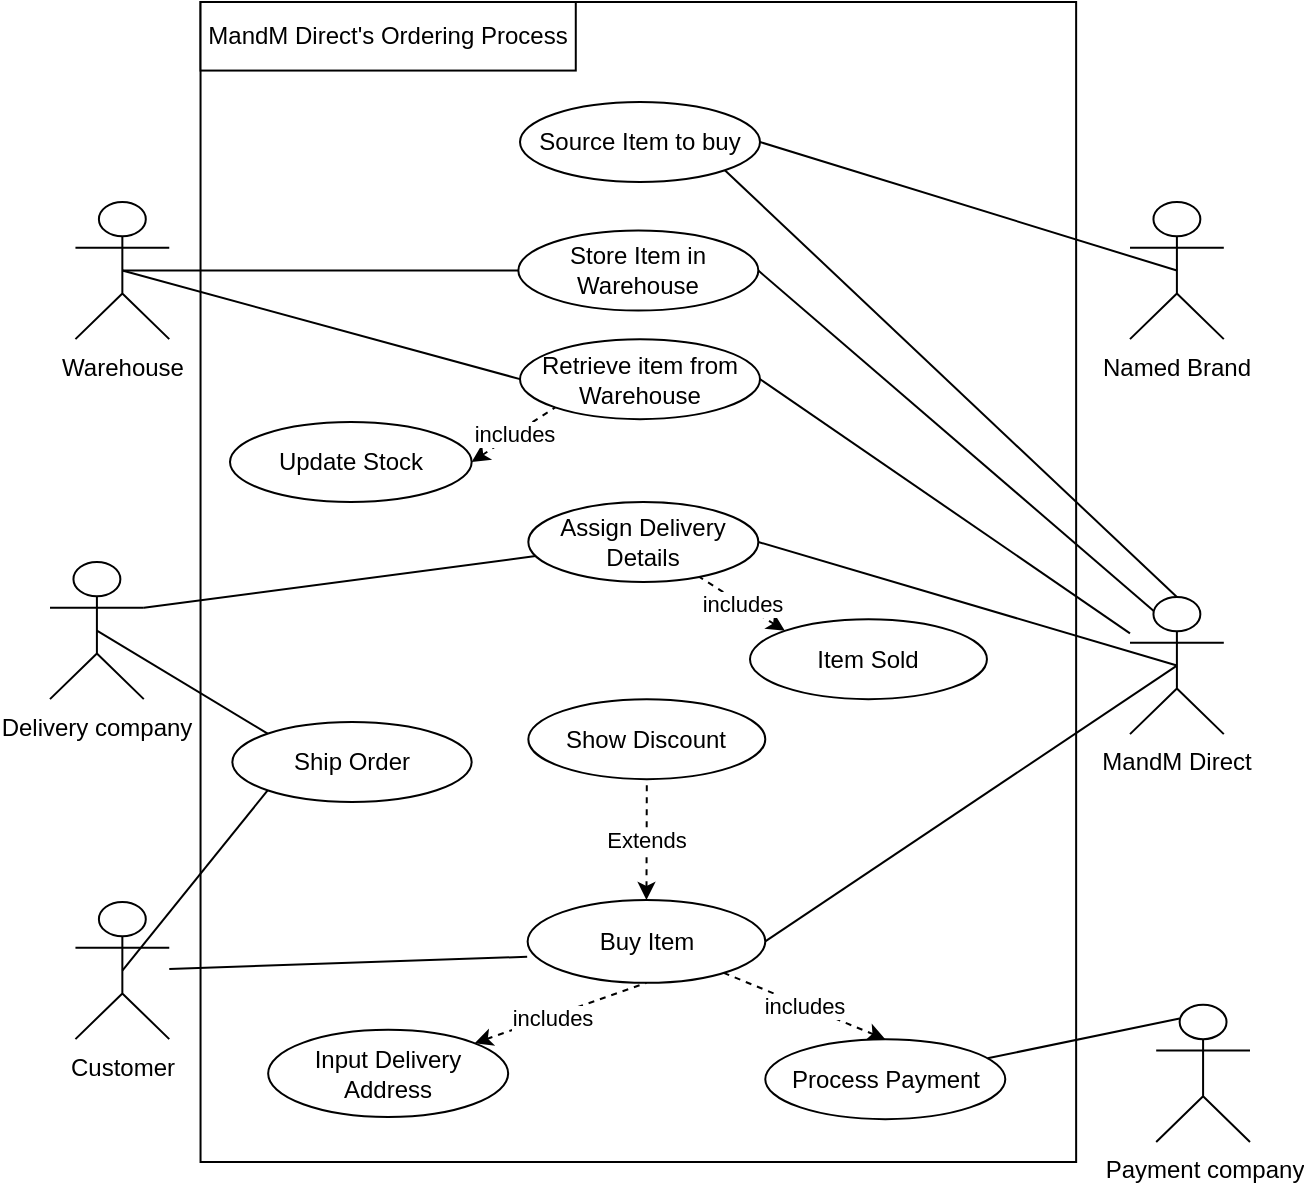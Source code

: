 <mxfile version="15.4.3" type="github">
  <diagram id="DHhrmYZk-_BRDJjHjTTv" name="Page-1">
    <mxGraphModel dx="1221" dy="644" grid="1" gridSize="10" guides="1" tooltips="1" connect="1" arrows="1" fold="1" page="1" pageScale="1" pageWidth="850" pageHeight="1100" math="0" shadow="0">
      <root>
        <mxCell id="0" />
        <mxCell id="1" parent="0" />
        <mxCell id="JzrAF8KT72Ozs5m3SB34-10" value="" style="rounded=0;whiteSpace=wrap;html=1;" parent="1" vertex="1">
          <mxGeometry x="205.27" y="60" width="437.8" height="580" as="geometry" />
        </mxCell>
        <mxCell id="JzrAF8KT72Ozs5m3SB34-1" value="Payment company" style="shape=umlActor;verticalLabelPosition=bottom;verticalAlign=top;html=1;outlineConnect=0;" parent="1" vertex="1">
          <mxGeometry x="683.093" y="561.431" width="46.907" height="68.571" as="geometry" />
        </mxCell>
        <mxCell id="XQG8gu4nsH44_S5Qix6K-11" style="edgeStyle=none;rounded=0;orthogonalLoop=1;jettySize=auto;html=1;exitX=0.25;exitY=0.1;exitDx=0;exitDy=0;exitPerimeter=0;entryX=1;entryY=0.5;entryDx=0;entryDy=0;endArrow=none;endFill=0;" edge="1" parent="1" source="JzrAF8KT72Ozs5m3SB34-2" target="XQG8gu4nsH44_S5Qix6K-9">
          <mxGeometry relative="1" as="geometry" />
        </mxCell>
        <mxCell id="JzrAF8KT72Ozs5m3SB34-2" value="MandM Direct" style="shape=umlActor;verticalLabelPosition=bottom;verticalAlign=top;html=1;outlineConnect=0;" parent="1" vertex="1">
          <mxGeometry x="669.998" y="357.5" width="46.907" height="68.571" as="geometry" />
        </mxCell>
        <mxCell id="JzrAF8KT72Ozs5m3SB34-3" value="Delivery company" style="shape=umlActor;verticalLabelPosition=bottom;verticalAlign=top;html=1;outlineConnect=0;" parent="1" vertex="1">
          <mxGeometry x="130.0" y="340.001" width="46.907" height="68.571" as="geometry" />
        </mxCell>
        <mxCell id="JzrAF8KT72Ozs5m3SB34-4" value="Customer" style="shape=umlActor;verticalLabelPosition=bottom;verticalAlign=top;html=1;outlineConnect=0;" parent="1" vertex="1">
          <mxGeometry x="142.723" y="509.996" width="46.907" height="68.571" as="geometry" />
        </mxCell>
        <mxCell id="JzrAF8KT72Ozs5m3SB34-5" value="Warehouse" style="shape=umlActor;verticalLabelPosition=bottom;verticalAlign=top;html=1;outlineConnect=0;" parent="1" vertex="1">
          <mxGeometry x="142.723" y="160" width="46.907" height="68.571" as="geometry" />
        </mxCell>
        <mxCell id="JzrAF8KT72Ozs5m3SB34-11" value="MandM Direct&#39;s Ordering Process" style="rounded=0;whiteSpace=wrap;html=1;" parent="1" vertex="1">
          <mxGeometry x="205.265" y="60" width="187.627" height="34.286" as="geometry" />
        </mxCell>
        <mxCell id="JzrAF8KT72Ozs5m3SB34-45" style="rounded=0;orthogonalLoop=1;jettySize=auto;html=1;exitX=1;exitY=0.5;exitDx=0;exitDy=0;endArrow=none;endFill=0;entryX=0.5;entryY=0.5;entryDx=0;entryDy=0;entryPerimeter=0;" parent="1" source="JzrAF8KT72Ozs5m3SB34-12" target="JzrAF8KT72Ozs5m3SB34-2" edge="1">
          <mxGeometry x="-2030.0" y="160" as="geometry" />
        </mxCell>
        <mxCell id="JzrAF8KT72Ozs5m3SB34-12" value="Buy Item" style="ellipse;whiteSpace=wrap;html=1;" parent="1" vertex="1">
          <mxGeometry x="368.82" y="509" width="118.82" height="41.43" as="geometry" />
        </mxCell>
        <mxCell id="JzrAF8KT72Ozs5m3SB34-18" value="Retrieve item from Warehouse" style="ellipse;whiteSpace=wrap;html=1;" parent="1" vertex="1">
          <mxGeometry x="365" y="228.57" width="120" height="40" as="geometry" />
        </mxCell>
        <mxCell id="JzrAF8KT72Ozs5m3SB34-46" style="rounded=0;orthogonalLoop=1;jettySize=auto;html=1;exitX=-0.002;exitY=0.685;exitDx=0;exitDy=0;endArrow=none;endFill=0;exitPerimeter=0;" parent="1" source="JzrAF8KT72Ozs5m3SB34-12" target="JzrAF8KT72Ozs5m3SB34-4" edge="1">
          <mxGeometry x="-2030.0" y="160" as="geometry">
            <mxPoint x="382.36" y="308.368" as="sourcePoint" />
            <mxPoint x="201.263" y="440" as="targetPoint" />
          </mxGeometry>
        </mxCell>
        <mxCell id="JzrAF8KT72Ozs5m3SB34-47" value="Show Discount" style="ellipse;whiteSpace=wrap;html=1;" parent="1" vertex="1">
          <mxGeometry x="369.17" y="408.57" width="118.47" height="40" as="geometry" />
        </mxCell>
        <mxCell id="JzrAF8KT72Ozs5m3SB34-48" value="Extends" style="rounded=0;orthogonalLoop=1;jettySize=auto;html=1;endArrow=none;endFill=0;startArrow=classic;startFill=1;dashed=1;" parent="1" source="JzrAF8KT72Ozs5m3SB34-12" target="JzrAF8KT72Ozs5m3SB34-47" edge="1">
          <mxGeometry x="-2030.0" y="160" as="geometry">
            <mxPoint x="360.078" y="339.141" as="sourcePoint" />
            <mxPoint x="430" y="450" as="targetPoint" />
          </mxGeometry>
        </mxCell>
        <mxCell id="JzrAF8KT72Ozs5m3SB34-52" style="rounded=0;orthogonalLoop=1;jettySize=auto;html=1;endArrow=none;endFill=0;entryX=0.5;entryY=0.5;entryDx=0;entryDy=0;entryPerimeter=0;exitX=0;exitY=0.5;exitDx=0;exitDy=0;" parent="1" source="JzrAF8KT72Ozs5m3SB34-18" target="JzrAF8KT72Ozs5m3SB34-5" edge="1">
          <mxGeometry x="-1871.26" y="80.15" as="geometry">
            <mxPoint x="490" y="210" as="sourcePoint" />
            <mxPoint x="220" y="220" as="targetPoint" />
          </mxGeometry>
        </mxCell>
        <mxCell id="JzrAF8KT72Ozs5m3SB34-56" style="rounded=0;orthogonalLoop=1;jettySize=auto;html=1;endArrow=none;endFill=0;exitX=1;exitY=0.5;exitDx=0;exitDy=0;" parent="1" source="JzrAF8KT72Ozs5m3SB34-18" target="JzrAF8KT72Ozs5m3SB34-2" edge="1">
          <mxGeometry x="-1861.26" y="90.15" as="geometry">
            <mxPoint x="470.0" y="224.29" as="sourcePoint" />
            <mxPoint x="176.176" y="204.286" as="targetPoint" />
          </mxGeometry>
        </mxCell>
        <mxCell id="JzrAF8KT72Ozs5m3SB34-60" value="includes" style="rounded=0;orthogonalLoop=1;jettySize=auto;html=1;exitX=1;exitY=0.5;exitDx=0;exitDy=0;endArrow=none;endFill=0;entryX=0;entryY=1;entryDx=0;entryDy=0;startArrow=classic;startFill=1;dashed=1;" parent="1" source="JzrAF8KT72Ozs5m3SB34-61" target="JzrAF8KT72Ozs5m3SB34-18" edge="1">
          <mxGeometry x="-2000.07" y="90" as="geometry">
            <mxPoint x="469.93" y="251.785" as="sourcePoint" />
            <mxPoint x="378.4" y="250" as="targetPoint" />
          </mxGeometry>
        </mxCell>
        <mxCell id="JzrAF8KT72Ozs5m3SB34-61" value="Update Stock" style="ellipse;whiteSpace=wrap;html=1;" parent="1" vertex="1">
          <mxGeometry x="220.0" y="270" width="120.83" height="40" as="geometry" />
        </mxCell>
        <mxCell id="JzrAF8KT72Ozs5m3SB34-62" value="includes" style="rounded=0;orthogonalLoop=1;jettySize=auto;html=1;exitX=0.5;exitY=0;exitDx=0;exitDy=0;endArrow=none;endFill=0;startArrow=classic;startFill=1;dashed=1;" parent="1" source="JzrAF8KT72Ozs5m3SB34-63" target="JzrAF8KT72Ozs5m3SB34-12" edge="1">
          <mxGeometry x="-1837.99" y="240.66" as="geometry">
            <mxPoint x="632.01" y="402.445" as="sourcePoint" />
            <mxPoint x="503.481" y="339.995" as="targetPoint" />
          </mxGeometry>
        </mxCell>
        <mxCell id="JzrAF8KT72Ozs5m3SB34-63" value="Process Payment" style="ellipse;whiteSpace=wrap;html=1;" parent="1" vertex="1">
          <mxGeometry x="487.64" y="578.57" width="120" height="40" as="geometry" />
        </mxCell>
        <mxCell id="JzrAF8KT72Ozs5m3SB34-64" style="rounded=0;orthogonalLoop=1;jettySize=auto;html=1;endArrow=none;endFill=0;entryX=0.25;entryY=0.1;entryDx=0;entryDy=0;entryPerimeter=0;" parent="1" source="JzrAF8KT72Ozs5m3SB34-63" target="JzrAF8KT72Ozs5m3SB34-1" edge="1">
          <mxGeometry x="-2020.0" y="170" as="geometry">
            <mxPoint x="547.11" y="331.785" as="sourcePoint" />
            <mxPoint x="686.451" y="401.786" as="targetPoint" />
          </mxGeometry>
        </mxCell>
        <mxCell id="JzrAF8KT72Ozs5m3SB34-65" value="Ship Order" style="ellipse;whiteSpace=wrap;html=1;" parent="1" vertex="1">
          <mxGeometry x="221.18" y="420" width="119.65" height="40" as="geometry" />
        </mxCell>
        <mxCell id="JzrAF8KT72Ozs5m3SB34-66" value="Assign Delivery Details" style="ellipse;whiteSpace=wrap;html=1;" parent="1" vertex="1">
          <mxGeometry x="369.17" y="310" width="115" height="40" as="geometry" />
        </mxCell>
        <mxCell id="JzrAF8KT72Ozs5m3SB34-67" style="rounded=0;orthogonalLoop=1;jettySize=auto;html=1;endArrow=none;endFill=0;exitX=1;exitY=0.333;exitDx=0;exitDy=0;exitPerimeter=0;" parent="1" source="JzrAF8KT72Ozs5m3SB34-3" target="JzrAF8KT72Ozs5m3SB34-66" edge="1">
          <mxGeometry x="-2161.81" y="167.12" as="geometry">
            <mxPoint x="270.0" y="285.54" as="sourcePoint" />
            <mxPoint x="356.084" y="434.47" as="targetPoint" />
          </mxGeometry>
        </mxCell>
        <mxCell id="JzrAF8KT72Ozs5m3SB34-68" style="rounded=0;orthogonalLoop=1;jettySize=auto;html=1;endArrow=none;endFill=0;exitX=0.5;exitY=0.5;exitDx=0;exitDy=0;exitPerimeter=0;entryX=1;entryY=0.5;entryDx=0;entryDy=0;" parent="1" source="JzrAF8KT72Ozs5m3SB34-2" target="JzrAF8KT72Ozs5m3SB34-66" edge="1">
          <mxGeometry x="-2151.81" y="177.12" as="geometry">
            <mxPoint x="186.907" y="372.859" as="sourcePoint" />
            <mxPoint x="402.896" y="370.363" as="targetPoint" />
          </mxGeometry>
        </mxCell>
        <mxCell id="JzrAF8KT72Ozs5m3SB34-69" style="rounded=0;orthogonalLoop=1;jettySize=auto;html=1;endArrow=none;endFill=0;exitX=0.5;exitY=0.5;exitDx=0;exitDy=0;exitPerimeter=0;entryX=0;entryY=0;entryDx=0;entryDy=0;" parent="1" source="JzrAF8KT72Ozs5m3SB34-3" target="JzrAF8KT72Ozs5m3SB34-65" edge="1">
          <mxGeometry x="-2141.81" y="187.12" as="geometry">
            <mxPoint x="686.451" y="401.786" as="sourcePoint" />
            <mxPoint x="481.36" y="370" as="targetPoint" />
          </mxGeometry>
        </mxCell>
        <mxCell id="JzrAF8KT72Ozs5m3SB34-70" style="rounded=0;orthogonalLoop=1;jettySize=auto;html=1;endArrow=none;endFill=0;exitX=0.5;exitY=0.5;exitDx=0;exitDy=0;exitPerimeter=0;entryX=0;entryY=1;entryDx=0;entryDy=0;" parent="1" source="JzrAF8KT72Ozs5m3SB34-4" target="JzrAF8KT72Ozs5m3SB34-65" edge="1">
          <mxGeometry x="-2131.81" y="197.12" as="geometry">
            <mxPoint x="163.454" y="384.287" as="sourcePoint" />
            <mxPoint x="300.765" y="440" as="targetPoint" />
          </mxGeometry>
        </mxCell>
        <mxCell id="XQG8gu4nsH44_S5Qix6K-4" value="Named Brand" style="shape=umlActor;verticalLabelPosition=bottom;verticalAlign=top;html=1;outlineConnect=0;" vertex="1" parent="1">
          <mxGeometry x="669.998" y="160" width="46.907" height="68.571" as="geometry" />
        </mxCell>
        <mxCell id="XQG8gu4nsH44_S5Qix6K-7" style="rounded=0;orthogonalLoop=1;jettySize=auto;html=1;exitX=1;exitY=0.5;exitDx=0;exitDy=0;entryX=0.5;entryY=0.5;entryDx=0;entryDy=0;entryPerimeter=0;endArrow=none;endFill=0;" edge="1" parent="1" source="XQG8gu4nsH44_S5Qix6K-6" target="XQG8gu4nsH44_S5Qix6K-4">
          <mxGeometry relative="1" as="geometry" />
        </mxCell>
        <mxCell id="XQG8gu4nsH44_S5Qix6K-8" style="edgeStyle=none;rounded=0;orthogonalLoop=1;jettySize=auto;html=1;exitX=1;exitY=1;exitDx=0;exitDy=0;entryX=0.5;entryY=0;entryDx=0;entryDy=0;entryPerimeter=0;endArrow=none;endFill=0;" edge="1" parent="1" source="XQG8gu4nsH44_S5Qix6K-6" target="JzrAF8KT72Ozs5m3SB34-2">
          <mxGeometry relative="1" as="geometry" />
        </mxCell>
        <mxCell id="XQG8gu4nsH44_S5Qix6K-6" value="Source Item to buy" style="ellipse;whiteSpace=wrap;html=1;" vertex="1" parent="1">
          <mxGeometry x="365" y="110" width="120" height="40" as="geometry" />
        </mxCell>
        <mxCell id="XQG8gu4nsH44_S5Qix6K-12" style="edgeStyle=none;rounded=0;orthogonalLoop=1;jettySize=auto;html=1;exitX=0;exitY=0.5;exitDx=0;exitDy=0;entryX=0.5;entryY=0.5;entryDx=0;entryDy=0;entryPerimeter=0;endArrow=none;endFill=0;" edge="1" parent="1" source="XQG8gu4nsH44_S5Qix6K-9" target="JzrAF8KT72Ozs5m3SB34-5">
          <mxGeometry relative="1" as="geometry" />
        </mxCell>
        <mxCell id="XQG8gu4nsH44_S5Qix6K-9" value="Store Item in Warehouse" style="ellipse;whiteSpace=wrap;html=1;" vertex="1" parent="1">
          <mxGeometry x="364.17" y="174.29" width="120" height="40" as="geometry" />
        </mxCell>
        <mxCell id="XQG8gu4nsH44_S5Qix6K-13" value="Item Sold" style="ellipse;whiteSpace=wrap;html=1;" vertex="1" parent="1">
          <mxGeometry x="480" y="368.57" width="118.47" height="40" as="geometry" />
        </mxCell>
        <mxCell id="XQG8gu4nsH44_S5Qix6K-14" value="includes" style="rounded=0;orthogonalLoop=1;jettySize=auto;html=1;exitX=0;exitY=0;exitDx=0;exitDy=0;endArrow=none;endFill=0;startArrow=classic;startFill=1;dashed=1;" edge="1" parent="1" source="XQG8gu4nsH44_S5Qix6K-13" target="JzrAF8KT72Ozs5m3SB34-66">
          <mxGeometry x="-1990.07" y="100" as="geometry">
            <mxPoint x="308.47" y="320" as="sourcePoint" />
            <mxPoint x="379.321" y="314.204" as="targetPoint" />
            <Array as="points" />
          </mxGeometry>
        </mxCell>
        <mxCell id="XQG8gu4nsH44_S5Qix6K-15" value="Input Delivery Address" style="ellipse;whiteSpace=wrap;html=1;" vertex="1" parent="1">
          <mxGeometry x="239.08" y="573.93" width="120" height="43.57" as="geometry" />
        </mxCell>
        <mxCell id="XQG8gu4nsH44_S5Qix6K-16" value="includes" style="rounded=0;orthogonalLoop=1;jettySize=auto;html=1;endArrow=none;endFill=0;startArrow=classic;startFill=1;dashed=1;entryX=0.5;entryY=1;entryDx=0;entryDy=0;" edge="1" parent="1" source="XQG8gu4nsH44_S5Qix6K-15" target="JzrAF8KT72Ozs5m3SB34-12">
          <mxGeometry as="geometry">
            <mxPoint x="518.915" y="572.11" as="sourcePoint" />
            <mxPoint x="450.003" y="553.574" as="targetPoint" />
            <mxPoint x="-4" y="2" as="offset" />
          </mxGeometry>
        </mxCell>
      </root>
    </mxGraphModel>
  </diagram>
</mxfile>
